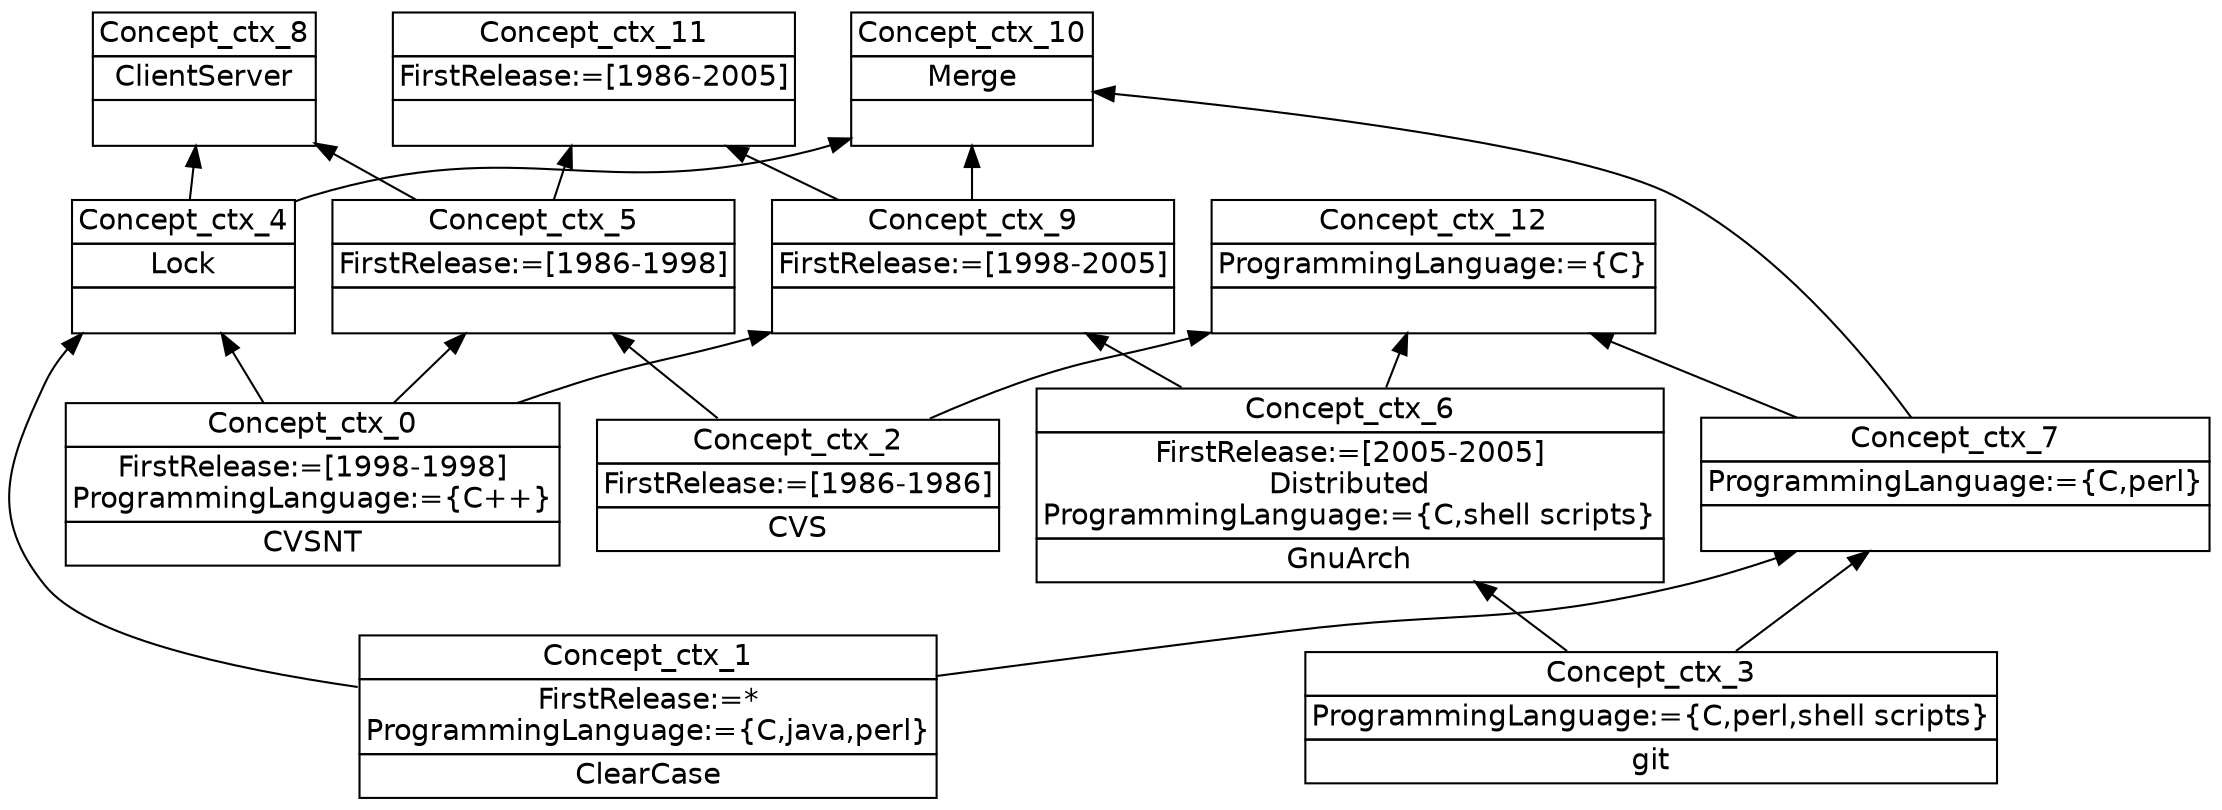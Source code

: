 digraph G { 
	rankdir=BT;
	margin=0;
	node [margin="0.03,0.03",fontname="DejaVu Sans"];
	ranksep=0.3;
	nodesep=0.2;
//graph[label="name:ctx,concept number:13,object number:5,attribute number:17"
4 [shape=none,label=<<table border="0" cellborder="1" cellspacing="0" port="p"><tr><td>Concept_ctx_0</td></tr><tr><td>FirstRelease:=[1998-1998]<br/>ProgrammingLanguage:={C++}<br/></td></tr><tr><td>CVSNT<br/></td></tr></table>>];
5 [shape=none,label=<<table border="0" cellborder="1" cellspacing="0" port="p"><tr><td>Concept_ctx_2</td></tr><tr><td>FirstRelease:=[1986-1986]<br/></td></tr><tr><td>CVS<br/></td></tr></table>>];
6 [shape=none,label=<<table border="0" cellborder="1" cellspacing="0" port="p"><tr><td>Concept_ctx_1</td></tr><tr><td>FirstRelease:=*<br/>ProgrammingLanguage:={C,java,perl}<br/></td></tr><tr><td>ClearCase<br/></td></tr></table>>];
11 [shape=none,label=<<table border="0" cellborder="1" cellspacing="0" port="p"><tr><td>Concept_ctx_7</td></tr><tr><td>ProgrammingLanguage:={C,perl}<br/></td></tr><tr><td><br/></td></tr></table>>];
2 [shape=none,label=<<table border="0" cellborder="1" cellspacing="0" port="p"><tr><td>Concept_ctx_5</td></tr><tr><td>FirstRelease:=[1986-1998]<br/></td></tr><tr><td><br/></td></tr></table>>];
3 [shape=none,label=<<table border="0" cellborder="1" cellspacing="0" port="p"><tr><td>Concept_ctx_6</td></tr><tr><td>FirstRelease:=[2005-2005]<br/>Distributed<br/>ProgrammingLanguage:={C,shell scripts}<br/></td></tr><tr><td>GnuArch<br/></td></tr></table>>];
9 [shape=none,label=<<table border="0" cellborder="1" cellspacing="0" port="p"><tr><td>Concept_ctx_4</td></tr><tr><td>Lock<br/></td></tr><tr><td><br/></td></tr></table>>];
1 [shape=none,label=<<table border="0" cellborder="1" cellspacing="0" port="p"><tr><td>Concept_ctx_9</td></tr><tr><td>FirstRelease:=[1998-2005]<br/></td></tr><tr><td><br/></td></tr></table>>];
7 [shape=none,label=<<table border="0" cellborder="1" cellspacing="0" port="p"><tr><td>Concept_ctx_8</td></tr><tr><td>ClientServer<br/></td></tr><tr><td><br/></td></tr></table>>];
0 [shape=none,label=<<table border="0" cellborder="1" cellspacing="0" port="p"><tr><td>Concept_ctx_11</td></tr><tr><td>FirstRelease:=[1986-2005]<br/></td></tr><tr><td><br/></td></tr></table>>];
10 [shape=none,label=<<table border="0" cellborder="1" cellspacing="0" port="p"><tr><td>Concept_ctx_12</td></tr><tr><td>ProgrammingLanguage:={C}<br/></td></tr><tr><td><br/></td></tr></table>>];
8 [shape=none,label=<<table border="0" cellborder="1" cellspacing="0" port="p"><tr><td>Concept_ctx_10</td></tr><tr><td>Merge<br/></td></tr><tr><td><br/></td></tr></table>>];
12 [shape=none,label=<<table border="0" cellborder="1" cellspacing="0" port="p"><tr><td>Concept_ctx_3</td></tr><tr><td>ProgrammingLanguage:={C,perl,shell scripts}<br/></td></tr><tr><td>git<br/></td></tr></table>>];
	6:p -> 11:p
	12:p -> 11:p
	4:p -> 2:p
	5:p -> 2:p
	12:p -> 3:p
	6:p -> 9:p
	4:p -> 9:p
	3:p -> 1:p
	4:p -> 1:p
	2:p -> 7:p
	9:p -> 7:p
	2:p -> 0:p
	1:p -> 0:p
	3:p -> 10:p
	5:p -> 10:p
	11:p -> 10:p
	9:p -> 8:p
	1:p -> 8:p
	11:p -> 8:p
}